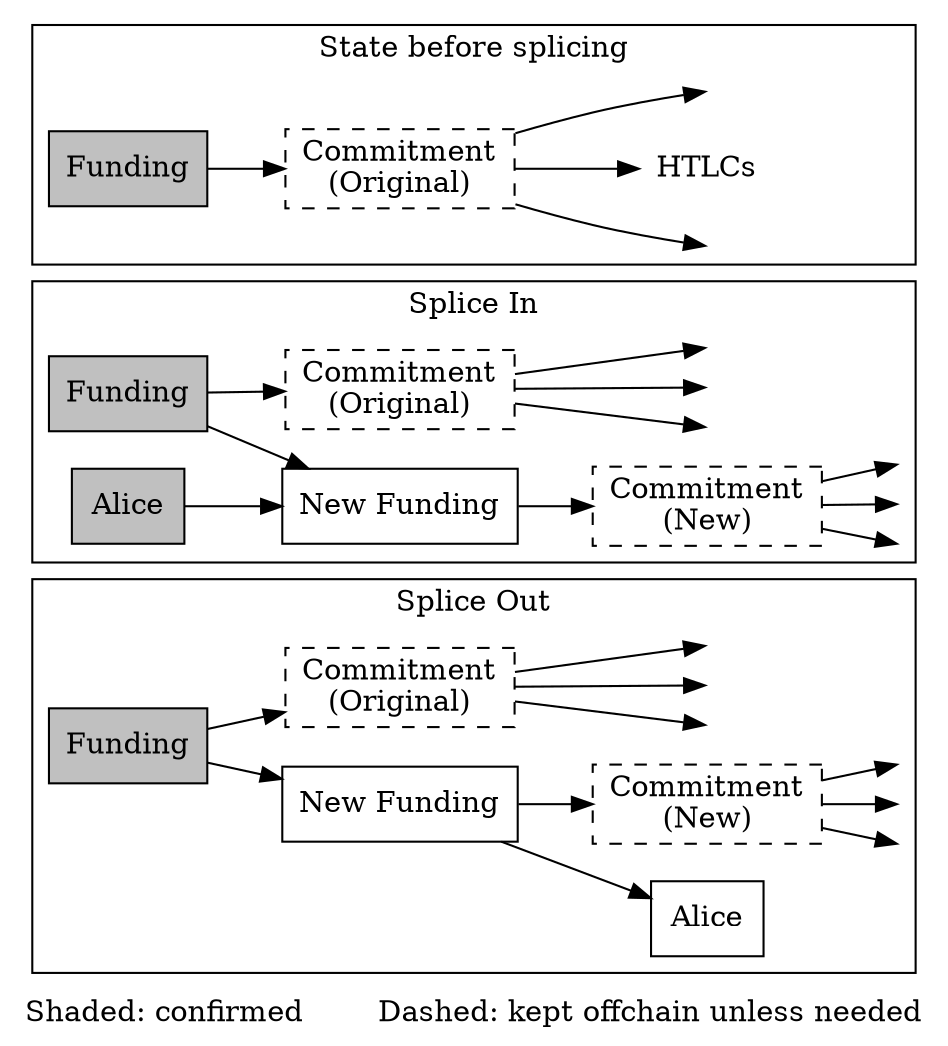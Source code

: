 digraph lightning_network {
    rankdir="LR";
    node [shape=box, style="filled", color="black", fontcolor="black", fillcolor="white"];

    subgraph cluster_splice_out {
        label="Splice Out";

        "Funding2" -> "Splice Out";
        "Splice Out" -> "Alice1";
        "Splice Out" -> "Commitment2";
        "Commitment2" -> "HTLC2-1";
        "Commitment2" -> "HTLC2-2";
        "Commitment2" -> "HTLC2-3";

        Funding2 -> oricom2;
        oricom2 -> {HTLCxa, HTLCxb, HTLCxc};
        HTLCxa [label="", style=invis, width=0, height=0];
        HTLCxb [label="", style=invis, width=0, height=0];
        HTLCxc [label="", style=invis, width=0, height=0];

        oricom2 [ style = dashed, label = "Commitment\n(Original)" width = 0.5, height = 0.5 ]

        "Funding2" [label="Funding", fillcolor="silver"];
        "Splice Out" [label="New Funding"];
        "Alice1" [label="Alice"];
        "Commitment2" [label="Commitment\n(New)", style=dashed];
        "HTLC2-1" [label="", style=invis, width=0, height=0];
        "HTLC2-2" [label="", style=invis, width=0, height=0];
        //"HTLC2-2" [label="HTLCs", style="filled", shape=plaintext];
        "HTLC2-3" [label="", style=invis, width=0, height=0];
    }

    subgraph cluster_new_funding {
        label="Splice In";

        "Funding3" -> "Splice In";
        "Alice2" -> "Splice In";
        "Splice In" -> "Commitment3";
        "Commitment3" -> "HTLC3-1";
        "Commitment3" -> "HTLC3-2";
        "Commitment3" -> "HTLC3-3";

        Funding3 -> oricom3;
        oricom3 -> {HTLCya, HTLCyb, HTLCyc};
        HTLCya [label="", style=invis, width=0, height=0];
        HTLCyb [label="", style=invis, width=0, height=0];
        HTLCyc [label="", style=invis, width=0, height=0];

        oricom3 [ style = dashed, label = "Commitment\n(Original)" width = 0.5, height = 0.5 ]

        "Funding3" [label="Funding", fillcolor="silver"];
        "Alice2" [label="Alice", fillcolor="silver"];
        "Splice In" [label="New Funding"];
        "Commitment3" [label="Commitment\n(New)", style=dashed];
        "HTLC3-1" [label="", style=invis, width=0, height=0];
        "HTLC3-2" [label="", style=invis, width=0, height=0];
        //"HTLC3-2" [label="HTLCs", style="filled", shape=plaintext];
        "HTLC3-3" [label="", style=invis, width=0, height=0];
    }

    subgraph cluster_before_splicing {
        label="State before splicing";

        "Funding1" -> "Commitment1";
        "Commitment1" -> "HTLC1-1";
        "Commitment1" -> "HTLC1-2";
        "Commitment1" -> "HTLC1-3";

        "Funding1" [label="Funding", fillcolor="silver"];
        "Commitment1" [label="Commitment\n(Original)", style=dashed];
        "HTLC1-1" [label="", style=invis, width=0, height=0];
        "HTLC1-2" [label="HTLCs", style="filled", shape=plaintext];
        "HTLC1-3" [label="", style=invis, width=0, height=0];

        "HTLC1-2" -> foo [style=invis];
        foo [ style=invis, label = "", width=0.001, height=0];
    }

    labelloc=b
    label="Shaded: confirmed\ \ \ \ \ \ \  Dashed: kept offchain unless needed"
}

